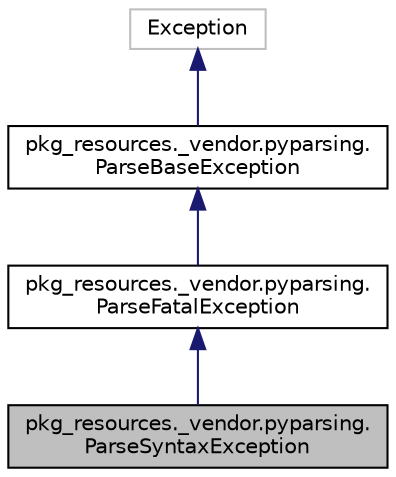 digraph "pkg_resources._vendor.pyparsing.ParseSyntaxException"
{
 // LATEX_PDF_SIZE
  edge [fontname="Helvetica",fontsize="10",labelfontname="Helvetica",labelfontsize="10"];
  node [fontname="Helvetica",fontsize="10",shape=record];
  Node1 [label="pkg_resources._vendor.pyparsing.\lParseSyntaxException",height=0.2,width=0.4,color="black", fillcolor="grey75", style="filled", fontcolor="black",tooltip=" "];
  Node2 -> Node1 [dir="back",color="midnightblue",fontsize="10",style="solid",fontname="Helvetica"];
  Node2 [label="pkg_resources._vendor.pyparsing.\lParseFatalException",height=0.2,width=0.4,color="black", fillcolor="white", style="filled",URL="$da/d5c/classpkg__resources_1_1__vendor_1_1pyparsing_1_1_parse_fatal_exception.html",tooltip=" "];
  Node3 -> Node2 [dir="back",color="midnightblue",fontsize="10",style="solid",fontname="Helvetica"];
  Node3 [label="pkg_resources._vendor.pyparsing.\lParseBaseException",height=0.2,width=0.4,color="black", fillcolor="white", style="filled",URL="$d4/d12/classpkg__resources_1_1__vendor_1_1pyparsing_1_1_parse_base_exception.html",tooltip=" "];
  Node4 -> Node3 [dir="back",color="midnightblue",fontsize="10",style="solid",fontname="Helvetica"];
  Node4 [label="Exception",height=0.2,width=0.4,color="grey75", fillcolor="white", style="filled",tooltip=" "];
}
